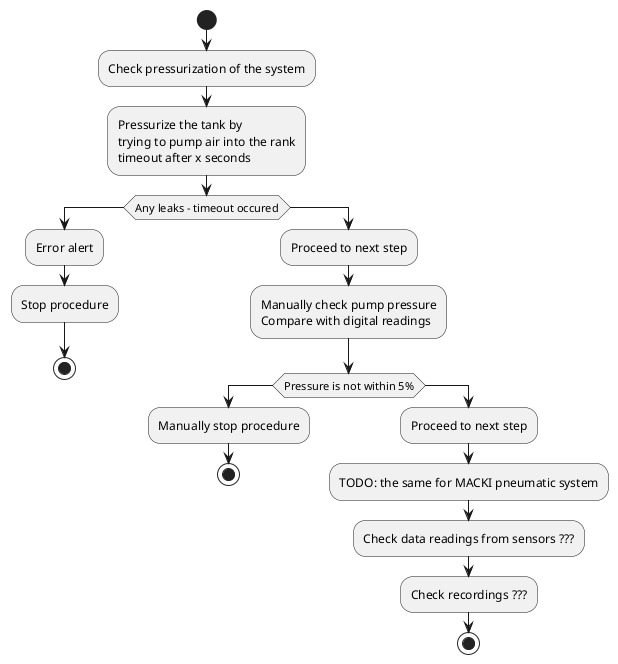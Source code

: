 @startuml Self_test_procedure

start

:Check pressurization of the system;

:Pressurize the tank by 
trying to pump air into the rank
timeout after x seconds;



if (Any leaks - timeout occured)
    :Error alert;
    :Stop procedure;
    stop
else
    :Proceed to next step;

:Manually check pump pressure
Compare with digital readings;

if (Pressure is not within 5%)
    
    :Manually stop procedure;
    stop    
else
    :Proceed to next step;
    
:TODO: the same for MACKI pneumatic system;
:Check data readings from sensors ???;
:Check recordings ???;
stop





@enduml